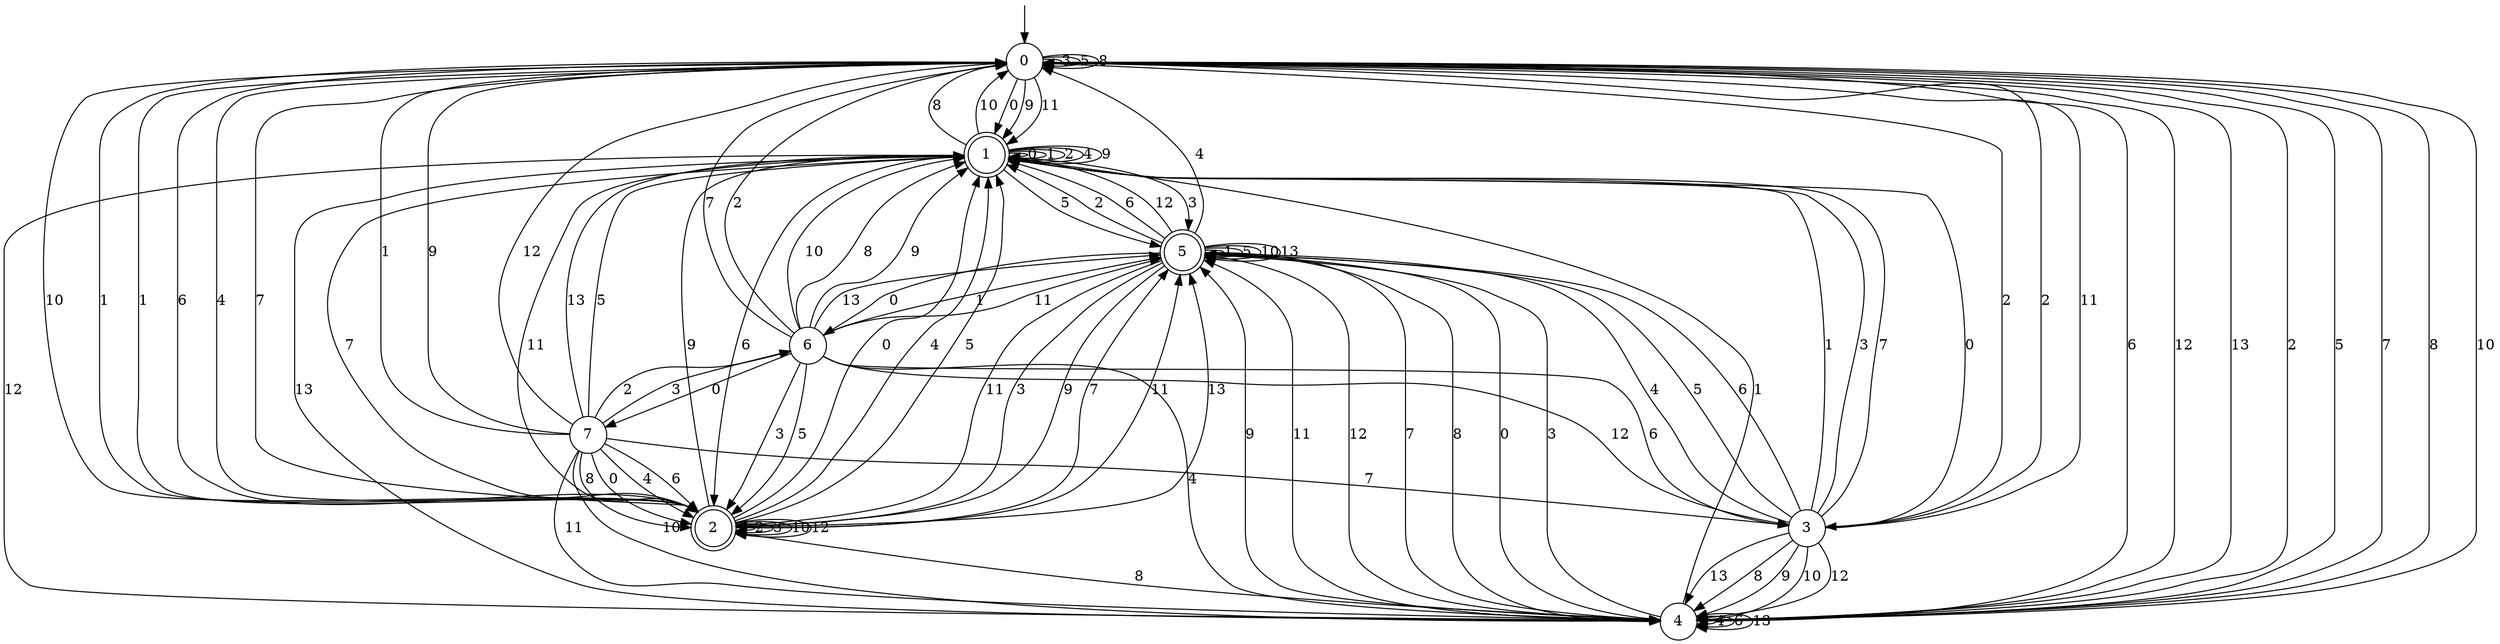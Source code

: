 digraph g {

	s0 [shape="circle" label="0"];
	s1 [shape="doublecircle" label="1"];
	s2 [shape="doublecircle" label="2"];
	s3 [shape="circle" label="3"];
	s4 [shape="circle" label="4"];
	s5 [shape="doublecircle" label="5"];
	s6 [shape="circle" label="6"];
	s7 [shape="circle" label="7"];
	s0 -> s1 [label="0"];
	s0 -> s2 [label="1"];
	s0 -> s3 [label="2"];
	s0 -> s0 [label="3"];
	s0 -> s2 [label="4"];
	s0 -> s0 [label="5"];
	s0 -> s4 [label="6"];
	s0 -> s2 [label="7"];
	s0 -> s0 [label="8"];
	s0 -> s1 [label="9"];
	s0 -> s2 [label="10"];
	s0 -> s1 [label="11"];
	s0 -> s4 [label="12"];
	s0 -> s4 [label="13"];
	s1 -> s1 [label="0"];
	s1 -> s1 [label="1"];
	s1 -> s1 [label="2"];
	s1 -> s5 [label="3"];
	s1 -> s1 [label="4"];
	s1 -> s5 [label="5"];
	s1 -> s2 [label="6"];
	s1 -> s2 [label="7"];
	s1 -> s0 [label="8"];
	s1 -> s1 [label="9"];
	s1 -> s0 [label="10"];
	s1 -> s2 [label="11"];
	s1 -> s4 [label="12"];
	s1 -> s4 [label="13"];
	s2 -> s1 [label="0"];
	s2 -> s0 [label="1"];
	s2 -> s2 [label="2"];
	s2 -> s2 [label="3"];
	s2 -> s1 [label="4"];
	s2 -> s1 [label="5"];
	s2 -> s0 [label="6"];
	s2 -> s5 [label="7"];
	s2 -> s4 [label="8"];
	s2 -> s1 [label="9"];
	s2 -> s2 [label="10"];
	s2 -> s5 [label="11"];
	s2 -> s2 [label="12"];
	s2 -> s5 [label="13"];
	s3 -> s1 [label="0"];
	s3 -> s1 [label="1"];
	s3 -> s0 [label="2"];
	s3 -> s1 [label="3"];
	s3 -> s5 [label="4"];
	s3 -> s5 [label="5"];
	s3 -> s5 [label="6"];
	s3 -> s1 [label="7"];
	s3 -> s4 [label="8"];
	s3 -> s4 [label="9"];
	s3 -> s4 [label="10"];
	s3 -> s0 [label="11"];
	s3 -> s4 [label="12"];
	s3 -> s4 [label="13"];
	s4 -> s5 [label="0"];
	s4 -> s1 [label="1"];
	s4 -> s0 [label="2"];
	s4 -> s5 [label="3"];
	s4 -> s4 [label="4"];
	s4 -> s0 [label="5"];
	s4 -> s4 [label="6"];
	s4 -> s0 [label="7"];
	s4 -> s0 [label="8"];
	s4 -> s5 [label="9"];
	s4 -> s0 [label="10"];
	s4 -> s5 [label="11"];
	s4 -> s5 [label="12"];
	s4 -> s4 [label="13"];
	s5 -> s6 [label="0"];
	s5 -> s5 [label="1"];
	s5 -> s1 [label="2"];
	s5 -> s2 [label="3"];
	s5 -> s0 [label="4"];
	s5 -> s5 [label="5"];
	s5 -> s1 [label="6"];
	s5 -> s4 [label="7"];
	s5 -> s4 [label="8"];
	s5 -> s2 [label="9"];
	s5 -> s5 [label="10"];
	s5 -> s2 [label="11"];
	s5 -> s1 [label="12"];
	s5 -> s5 [label="13"];
	s6 -> s7 [label="0"];
	s6 -> s5 [label="1"];
	s6 -> s0 [label="2"];
	s6 -> s2 [label="3"];
	s6 -> s4 [label="4"];
	s6 -> s2 [label="5"];
	s6 -> s3 [label="6"];
	s6 -> s0 [label="7"];
	s6 -> s1 [label="8"];
	s6 -> s1 [label="9"];
	s6 -> s1 [label="10"];
	s6 -> s5 [label="11"];
	s6 -> s3 [label="12"];
	s6 -> s5 [label="13"];
	s7 -> s2 [label="0"];
	s7 -> s0 [label="1"];
	s7 -> s6 [label="2"];
	s7 -> s6 [label="3"];
	s7 -> s2 [label="4"];
	s7 -> s1 [label="5"];
	s7 -> s2 [label="6"];
	s7 -> s3 [label="7"];
	s7 -> s2 [label="8"];
	s7 -> s0 [label="9"];
	s7 -> s4 [label="10"];
	s7 -> s4 [label="11"];
	s7 -> s0 [label="12"];
	s7 -> s1 [label="13"];

__start0 [label="" shape="none" width="0" height="0"];
__start0 -> s0;

}
